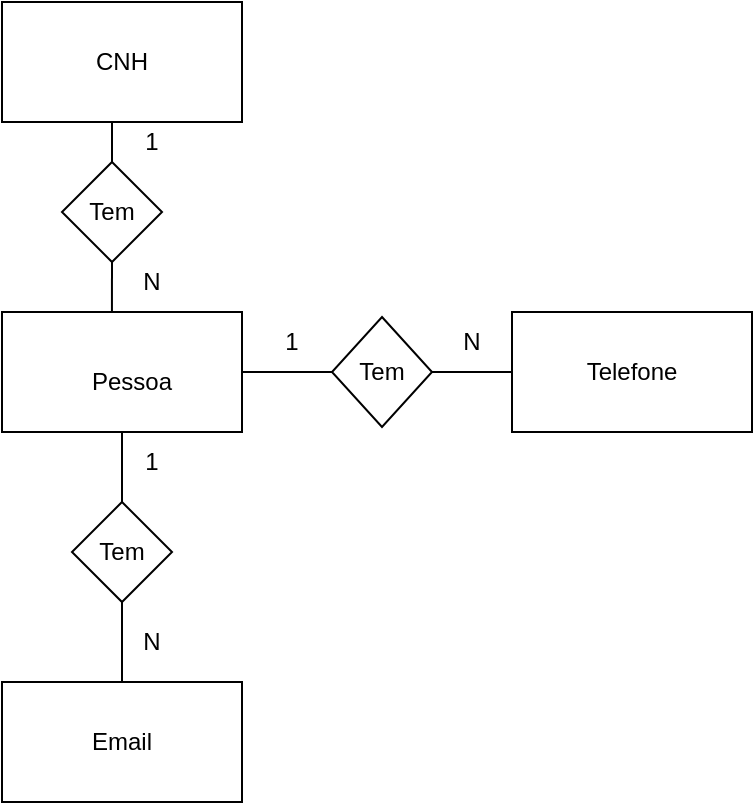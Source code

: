 <mxfile version="14.4.2" type="device"><diagram id="Cokvv_X24Q6q3KLXv06W" name="Page-1"><mxGraphModel dx="981" dy="526" grid="1" gridSize="10" guides="1" tooltips="1" connect="1" arrows="1" fold="1" page="1" pageScale="1" pageWidth="827" pageHeight="1169" math="0" shadow="0"><root><mxCell id="0"/><mxCell id="1" parent="0"/><mxCell id="4Lcf_-o8K0h8s39tMrCW-35" value="" style="rounded=0;whiteSpace=wrap;html=1;" vertex="1" parent="1"><mxGeometry x="125" y="165" width="120" height="60" as="geometry"/></mxCell><mxCell id="4Lcf_-o8K0h8s39tMrCW-38" value="Telefone" style="rounded=0;whiteSpace=wrap;html=1;" vertex="1" parent="1"><mxGeometry x="380" y="165" width="120" height="60" as="geometry"/></mxCell><mxCell id="4Lcf_-o8K0h8s39tMrCW-39" value="CNH" style="rounded=0;whiteSpace=wrap;html=1;" vertex="1" parent="1"><mxGeometry x="125" y="10" width="120" height="60" as="geometry"/></mxCell><mxCell id="4Lcf_-o8K0h8s39tMrCW-40" value="Email" style="rounded=0;whiteSpace=wrap;html=1;" vertex="1" parent="1"><mxGeometry x="125" y="350" width="120" height="60" as="geometry"/></mxCell><mxCell id="4Lcf_-o8K0h8s39tMrCW-41" value="Pessoa" style="text;html=1;strokeColor=none;fillColor=none;align=center;verticalAlign=middle;whiteSpace=wrap;rounded=0;" vertex="1" parent="1"><mxGeometry x="170" y="190" width="40" height="20" as="geometry"/></mxCell><mxCell id="4Lcf_-o8K0h8s39tMrCW-42" value="Tem" style="rhombus;whiteSpace=wrap;html=1;" vertex="1" parent="1"><mxGeometry x="290" y="167.5" width="50" height="55" as="geometry"/></mxCell><mxCell id="4Lcf_-o8K0h8s39tMrCW-43" value="" style="endArrow=none;html=1;entryX=0;entryY=0.5;entryDx=0;entryDy=0;exitX=1;exitY=0.5;exitDx=0;exitDy=0;" edge="1" parent="1" source="4Lcf_-o8K0h8s39tMrCW-42" target="4Lcf_-o8K0h8s39tMrCW-38"><mxGeometry width="50" height="50" relative="1" as="geometry"><mxPoint x="550" y="250" as="sourcePoint"/><mxPoint x="600" y="200" as="targetPoint"/></mxGeometry></mxCell><mxCell id="4Lcf_-o8K0h8s39tMrCW-46" value="Tem" style="rhombus;whiteSpace=wrap;html=1;" vertex="1" parent="1"><mxGeometry x="155" y="90" width="50" height="50" as="geometry"/></mxCell><mxCell id="4Lcf_-o8K0h8s39tMrCW-47" value="Tem" style="rhombus;whiteSpace=wrap;html=1;" vertex="1" parent="1"><mxGeometry x="160" y="260" width="50" height="50" as="geometry"/></mxCell><mxCell id="4Lcf_-o8K0h8s39tMrCW-48" value="N" style="text;html=1;strokeColor=none;fillColor=none;align=center;verticalAlign=middle;whiteSpace=wrap;rounded=0;" vertex="1" parent="1"><mxGeometry x="340" y="170" width="40" height="20" as="geometry"/></mxCell><mxCell id="4Lcf_-o8K0h8s39tMrCW-49" value="1" style="text;html=1;strokeColor=none;fillColor=none;align=center;verticalAlign=middle;whiteSpace=wrap;rounded=0;" vertex="1" parent="1"><mxGeometry x="250" y="170" width="40" height="20" as="geometry"/></mxCell><mxCell id="4Lcf_-o8K0h8s39tMrCW-50" value="1" style="text;html=1;strokeColor=none;fillColor=none;align=center;verticalAlign=middle;whiteSpace=wrap;rounded=0;" vertex="1" parent="1"><mxGeometry x="180" y="70" width="40" height="20" as="geometry"/></mxCell><mxCell id="4Lcf_-o8K0h8s39tMrCW-51" value="N" style="text;html=1;strokeColor=none;fillColor=none;align=center;verticalAlign=middle;whiteSpace=wrap;rounded=0;" vertex="1" parent="1"><mxGeometry x="180" y="320" width="40" height="20" as="geometry"/></mxCell><mxCell id="4Lcf_-o8K0h8s39tMrCW-52" value="1" style="text;html=1;strokeColor=none;fillColor=none;align=center;verticalAlign=middle;whiteSpace=wrap;rounded=0;" vertex="1" parent="1"><mxGeometry x="180" y="230" width="40" height="20" as="geometry"/></mxCell><mxCell id="4Lcf_-o8K0h8s39tMrCW-53" value="" style="endArrow=none;html=1;exitX=1;exitY=0.5;exitDx=0;exitDy=0;entryX=0;entryY=0.5;entryDx=0;entryDy=0;" edge="1" parent="1" source="4Lcf_-o8K0h8s39tMrCW-35" target="4Lcf_-o8K0h8s39tMrCW-42"><mxGeometry width="50" height="50" relative="1" as="geometry"><mxPoint x="420" y="270" as="sourcePoint"/><mxPoint x="470" y="220" as="targetPoint"/></mxGeometry></mxCell><mxCell id="4Lcf_-o8K0h8s39tMrCW-54" value="" style="endArrow=none;html=1;entryX=0.5;entryY=1;entryDx=0;entryDy=0;exitX=0.5;exitY=0;exitDx=0;exitDy=0;" edge="1" parent="1" source="4Lcf_-o8K0h8s39tMrCW-47" target="4Lcf_-o8K0h8s39tMrCW-35"><mxGeometry width="50" height="50" relative="1" as="geometry"><mxPoint x="180" y="260" as="sourcePoint"/><mxPoint x="470" y="220" as="targetPoint"/></mxGeometry></mxCell><mxCell id="4Lcf_-o8K0h8s39tMrCW-56" value="" style="endArrow=none;html=1;exitX=0.5;exitY=0;exitDx=0;exitDy=0;entryX=0.5;entryY=1;entryDx=0;entryDy=0;" edge="1" parent="1" source="4Lcf_-o8K0h8s39tMrCW-40" target="4Lcf_-o8K0h8s39tMrCW-47"><mxGeometry width="50" height="50" relative="1" as="geometry"><mxPoint x="420" y="270" as="sourcePoint"/><mxPoint x="470" y="220" as="targetPoint"/></mxGeometry></mxCell><mxCell id="4Lcf_-o8K0h8s39tMrCW-57" value="" style="endArrow=none;html=1;exitX=0.5;exitY=0;exitDx=0;exitDy=0;" edge="1" parent="1" source="4Lcf_-o8K0h8s39tMrCW-46"><mxGeometry width="50" height="50" relative="1" as="geometry"><mxPoint x="420" y="270" as="sourcePoint"/><mxPoint x="180" y="70" as="targetPoint"/></mxGeometry></mxCell><mxCell id="4Lcf_-o8K0h8s39tMrCW-58" value="" style="endArrow=none;html=1;exitX=0.458;exitY=0;exitDx=0;exitDy=0;entryX=0.5;entryY=1;entryDx=0;entryDy=0;exitPerimeter=0;" edge="1" parent="1" source="4Lcf_-o8K0h8s39tMrCW-35" target="4Lcf_-o8K0h8s39tMrCW-46"><mxGeometry width="50" height="50" relative="1" as="geometry"><mxPoint x="420" y="270" as="sourcePoint"/><mxPoint x="470" y="220" as="targetPoint"/></mxGeometry></mxCell><mxCell id="4Lcf_-o8K0h8s39tMrCW-59" value="N" style="text;html=1;strokeColor=none;fillColor=none;align=center;verticalAlign=middle;whiteSpace=wrap;rounded=0;" vertex="1" parent="1"><mxGeometry x="180" y="140" width="40" height="20" as="geometry"/></mxCell></root></mxGraphModel></diagram></mxfile>